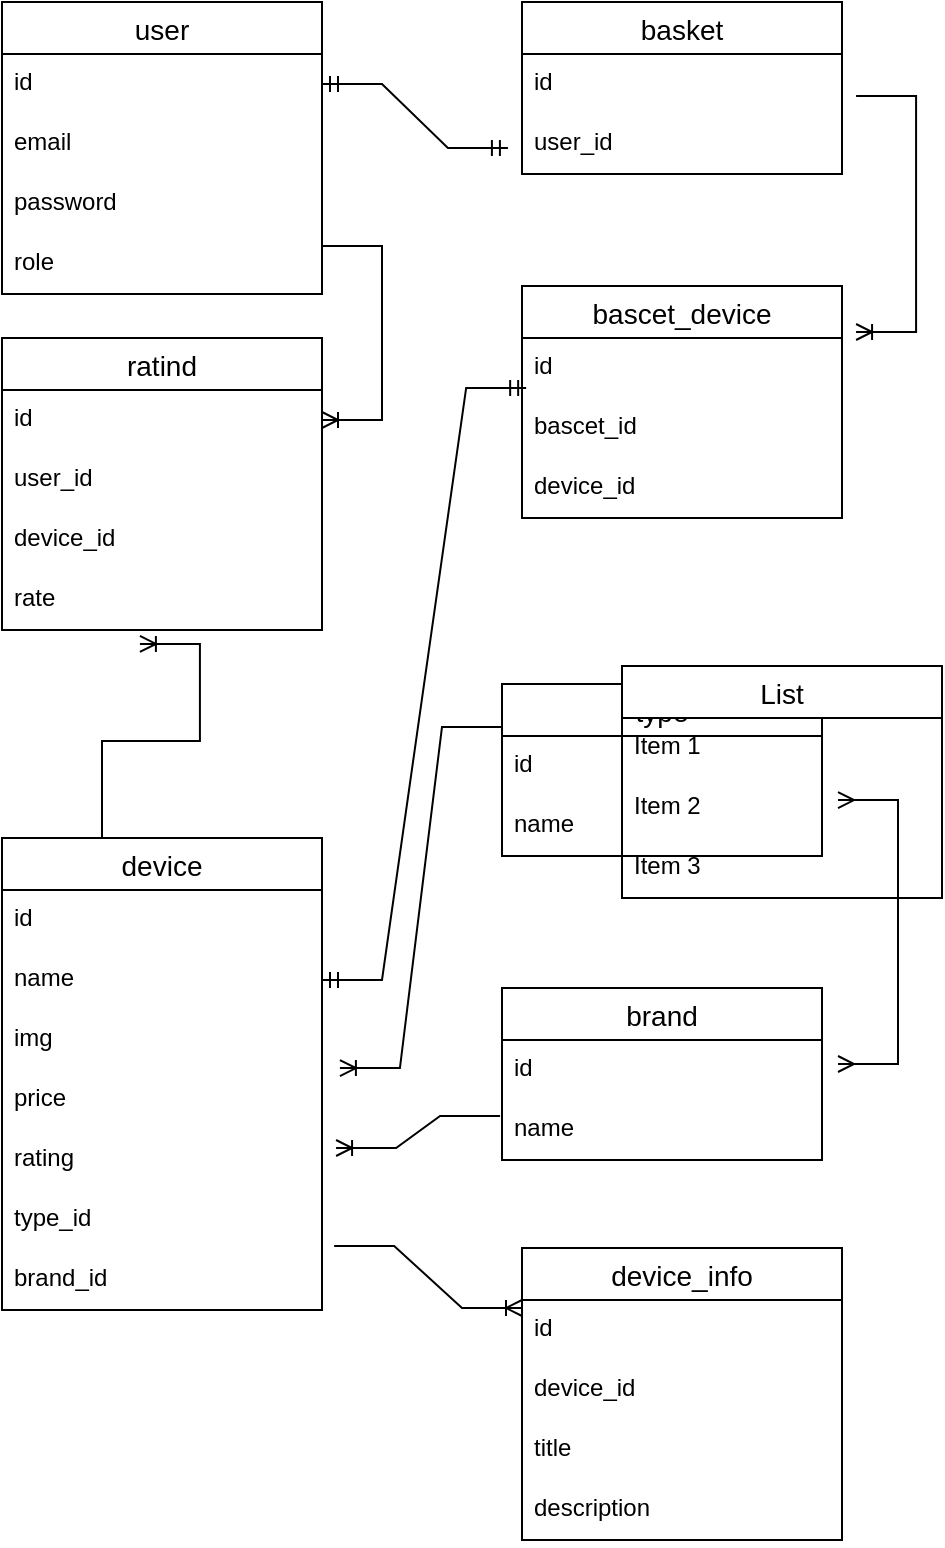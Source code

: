 <mxfile version="24.0.2" type="github">
  <diagram name="Страница — 1" id="bXWau6Zi7cJTLO_nMOoC">
    <mxGraphModel dx="1434" dy="784" grid="1" gridSize="10" guides="1" tooltips="1" connect="1" arrows="1" fold="1" page="1" pageScale="1" pageWidth="827" pageHeight="1169" math="0" shadow="0">
      <root>
        <mxCell id="0" />
        <mxCell id="1" parent="0" />
        <mxCell id="-EovpKLY-TRuiLmLjXJW-14" value="user" style="swimlane;fontStyle=0;childLayout=stackLayout;horizontal=1;startSize=26;horizontalStack=0;resizeParent=1;resizeParentMax=0;resizeLast=0;collapsible=1;marginBottom=0;align=center;fontSize=14;" vertex="1" parent="1">
          <mxGeometry x="20" y="18" width="160" height="146" as="geometry" />
        </mxCell>
        <mxCell id="-EovpKLY-TRuiLmLjXJW-15" value="id" style="text;strokeColor=none;fillColor=none;spacingLeft=4;spacingRight=4;overflow=hidden;rotatable=0;points=[[0,0.5],[1,0.5]];portConstraint=eastwest;fontSize=12;whiteSpace=wrap;html=1;" vertex="1" parent="-EovpKLY-TRuiLmLjXJW-14">
          <mxGeometry y="26" width="160" height="30" as="geometry" />
        </mxCell>
        <mxCell id="-EovpKLY-TRuiLmLjXJW-16" value="email" style="text;strokeColor=none;fillColor=none;spacingLeft=4;spacingRight=4;overflow=hidden;rotatable=0;points=[[0,0.5],[1,0.5]];portConstraint=eastwest;fontSize=12;whiteSpace=wrap;html=1;" vertex="1" parent="-EovpKLY-TRuiLmLjXJW-14">
          <mxGeometry y="56" width="160" height="30" as="geometry" />
        </mxCell>
        <mxCell id="-EovpKLY-TRuiLmLjXJW-17" value="password" style="text;strokeColor=none;fillColor=none;spacingLeft=4;spacingRight=4;overflow=hidden;rotatable=0;points=[[0,0.5],[1,0.5]];portConstraint=eastwest;fontSize=12;whiteSpace=wrap;html=1;" vertex="1" parent="-EovpKLY-TRuiLmLjXJW-14">
          <mxGeometry y="86" width="160" height="30" as="geometry" />
        </mxCell>
        <mxCell id="-EovpKLY-TRuiLmLjXJW-18" value="role" style="text;strokeColor=none;fillColor=none;spacingLeft=4;spacingRight=4;overflow=hidden;rotatable=0;points=[[0,0.5],[1,0.5]];portConstraint=eastwest;fontSize=12;whiteSpace=wrap;html=1;" vertex="1" parent="-EovpKLY-TRuiLmLjXJW-14">
          <mxGeometry y="116" width="160" height="30" as="geometry" />
        </mxCell>
        <mxCell id="-EovpKLY-TRuiLmLjXJW-19" value="basket" style="swimlane;fontStyle=0;childLayout=stackLayout;horizontal=1;startSize=26;horizontalStack=0;resizeParent=1;resizeParentMax=0;resizeLast=0;collapsible=1;marginBottom=0;align=center;fontSize=14;" vertex="1" parent="1">
          <mxGeometry x="280" y="18" width="160" height="86" as="geometry" />
        </mxCell>
        <mxCell id="-EovpKLY-TRuiLmLjXJW-20" value="id" style="text;strokeColor=none;fillColor=none;spacingLeft=4;spacingRight=4;overflow=hidden;rotatable=0;points=[[0,0.5],[1,0.5]];portConstraint=eastwest;fontSize=12;whiteSpace=wrap;html=1;" vertex="1" parent="-EovpKLY-TRuiLmLjXJW-19">
          <mxGeometry y="26" width="160" height="30" as="geometry" />
        </mxCell>
        <mxCell id="-EovpKLY-TRuiLmLjXJW-21" value="user_id" style="text;strokeColor=none;fillColor=none;spacingLeft=4;spacingRight=4;overflow=hidden;rotatable=0;points=[[0,0.5],[1,0.5]];portConstraint=eastwest;fontSize=12;whiteSpace=wrap;html=1;" vertex="1" parent="-EovpKLY-TRuiLmLjXJW-19">
          <mxGeometry y="56" width="160" height="30" as="geometry" />
        </mxCell>
        <mxCell id="-EovpKLY-TRuiLmLjXJW-24" value="" style="edgeStyle=entityRelationEdgeStyle;fontSize=12;html=1;endArrow=ERmandOne;startArrow=ERmandOne;rounded=0;exitX=1;exitY=0.5;exitDx=0;exitDy=0;entryX=-0.044;entryY=0.567;entryDx=0;entryDy=0;entryPerimeter=0;" edge="1" parent="1" source="-EovpKLY-TRuiLmLjXJW-15" target="-EovpKLY-TRuiLmLjXJW-21">
          <mxGeometry width="100" height="100" relative="1" as="geometry">
            <mxPoint x="210" y="278" as="sourcePoint" />
            <mxPoint x="310" y="178" as="targetPoint" />
          </mxGeometry>
        </mxCell>
        <mxCell id="-EovpKLY-TRuiLmLjXJW-25" value="device" style="swimlane;fontStyle=0;childLayout=stackLayout;horizontal=1;startSize=26;horizontalStack=0;resizeParent=1;resizeParentMax=0;resizeLast=0;collapsible=1;marginBottom=0;align=center;fontSize=14;" vertex="1" parent="1">
          <mxGeometry x="20" y="436" width="160" height="236" as="geometry" />
        </mxCell>
        <mxCell id="-EovpKLY-TRuiLmLjXJW-26" value="id" style="text;strokeColor=none;fillColor=none;spacingLeft=4;spacingRight=4;overflow=hidden;rotatable=0;points=[[0,0.5],[1,0.5]];portConstraint=eastwest;fontSize=12;whiteSpace=wrap;html=1;" vertex="1" parent="-EovpKLY-TRuiLmLjXJW-25">
          <mxGeometry y="26" width="160" height="30" as="geometry" />
        </mxCell>
        <mxCell id="-EovpKLY-TRuiLmLjXJW-27" value="name" style="text;strokeColor=none;fillColor=none;spacingLeft=4;spacingRight=4;overflow=hidden;rotatable=0;points=[[0,0.5],[1,0.5]];portConstraint=eastwest;fontSize=12;whiteSpace=wrap;html=1;" vertex="1" parent="-EovpKLY-TRuiLmLjXJW-25">
          <mxGeometry y="56" width="160" height="30" as="geometry" />
        </mxCell>
        <mxCell id="-EovpKLY-TRuiLmLjXJW-30" value="img" style="text;strokeColor=none;fillColor=none;spacingLeft=4;spacingRight=4;overflow=hidden;rotatable=0;points=[[0,0.5],[1,0.5]];portConstraint=eastwest;fontSize=12;whiteSpace=wrap;html=1;" vertex="1" parent="-EovpKLY-TRuiLmLjXJW-25">
          <mxGeometry y="86" width="160" height="30" as="geometry" />
        </mxCell>
        <mxCell id="-EovpKLY-TRuiLmLjXJW-28" value="price" style="text;strokeColor=none;fillColor=none;spacingLeft=4;spacingRight=4;overflow=hidden;rotatable=0;points=[[0,0.5],[1,0.5]];portConstraint=eastwest;fontSize=12;whiteSpace=wrap;html=1;" vertex="1" parent="-EovpKLY-TRuiLmLjXJW-25">
          <mxGeometry y="116" width="160" height="30" as="geometry" />
        </mxCell>
        <mxCell id="-EovpKLY-TRuiLmLjXJW-29" value="rating" style="text;strokeColor=none;fillColor=none;spacingLeft=4;spacingRight=4;overflow=hidden;rotatable=0;points=[[0,0.5],[1,0.5]];portConstraint=eastwest;fontSize=12;whiteSpace=wrap;html=1;" vertex="1" parent="-EovpKLY-TRuiLmLjXJW-25">
          <mxGeometry y="146" width="160" height="30" as="geometry" />
        </mxCell>
        <mxCell id="-EovpKLY-TRuiLmLjXJW-31" value="type_id" style="text;strokeColor=none;fillColor=none;spacingLeft=4;spacingRight=4;overflow=hidden;rotatable=0;points=[[0,0.5],[1,0.5]];portConstraint=eastwest;fontSize=12;whiteSpace=wrap;html=1;" vertex="1" parent="-EovpKLY-TRuiLmLjXJW-25">
          <mxGeometry y="176" width="160" height="30" as="geometry" />
        </mxCell>
        <mxCell id="-EovpKLY-TRuiLmLjXJW-32" value="brand_id" style="text;strokeColor=none;fillColor=none;spacingLeft=4;spacingRight=4;overflow=hidden;rotatable=0;points=[[0,0.5],[1,0.5]];portConstraint=eastwest;fontSize=12;whiteSpace=wrap;html=1;" vertex="1" parent="-EovpKLY-TRuiLmLjXJW-25">
          <mxGeometry y="206" width="160" height="30" as="geometry" />
        </mxCell>
        <mxCell id="-EovpKLY-TRuiLmLjXJW-33" value="type" style="swimlane;fontStyle=0;childLayout=stackLayout;horizontal=1;startSize=26;horizontalStack=0;resizeParent=1;resizeParentMax=0;resizeLast=0;collapsible=1;marginBottom=0;align=center;fontSize=14;" vertex="1" parent="1">
          <mxGeometry x="270" y="359" width="160" height="86" as="geometry" />
        </mxCell>
        <mxCell id="-EovpKLY-TRuiLmLjXJW-34" value="id" style="text;strokeColor=none;fillColor=none;spacingLeft=4;spacingRight=4;overflow=hidden;rotatable=0;points=[[0,0.5],[1,0.5]];portConstraint=eastwest;fontSize=12;whiteSpace=wrap;html=1;" vertex="1" parent="-EovpKLY-TRuiLmLjXJW-33">
          <mxGeometry y="26" width="160" height="30" as="geometry" />
        </mxCell>
        <mxCell id="-EovpKLY-TRuiLmLjXJW-35" value="name" style="text;strokeColor=none;fillColor=none;spacingLeft=4;spacingRight=4;overflow=hidden;rotatable=0;points=[[0,0.5],[1,0.5]];portConstraint=eastwest;fontSize=12;whiteSpace=wrap;html=1;" vertex="1" parent="-EovpKLY-TRuiLmLjXJW-33">
          <mxGeometry y="56" width="160" height="30" as="geometry" />
        </mxCell>
        <mxCell id="-EovpKLY-TRuiLmLjXJW-37" value="brand" style="swimlane;fontStyle=0;childLayout=stackLayout;horizontal=1;startSize=26;horizontalStack=0;resizeParent=1;resizeParentMax=0;resizeLast=0;collapsible=1;marginBottom=0;align=center;fontSize=14;" vertex="1" parent="1">
          <mxGeometry x="270" y="511" width="160" height="86" as="geometry" />
        </mxCell>
        <mxCell id="-EovpKLY-TRuiLmLjXJW-38" value="id" style="text;strokeColor=none;fillColor=none;spacingLeft=4;spacingRight=4;overflow=hidden;rotatable=0;points=[[0,0.5],[1,0.5]];portConstraint=eastwest;fontSize=12;whiteSpace=wrap;html=1;" vertex="1" parent="-EovpKLY-TRuiLmLjXJW-37">
          <mxGeometry y="26" width="160" height="30" as="geometry" />
        </mxCell>
        <mxCell id="-EovpKLY-TRuiLmLjXJW-39" value="name" style="text;strokeColor=none;fillColor=none;spacingLeft=4;spacingRight=4;overflow=hidden;rotatable=0;points=[[0,0.5],[1,0.5]];portConstraint=eastwest;fontSize=12;whiteSpace=wrap;html=1;" vertex="1" parent="-EovpKLY-TRuiLmLjXJW-37">
          <mxGeometry y="56" width="160" height="30" as="geometry" />
        </mxCell>
        <mxCell id="-EovpKLY-TRuiLmLjXJW-41" value="" style="edgeStyle=entityRelationEdgeStyle;fontSize=12;html=1;endArrow=ERoneToMany;rounded=0;exitX=-0.006;exitY=0.267;exitDx=0;exitDy=0;exitPerimeter=0;entryX=1.044;entryY=1.3;entryDx=0;entryDy=0;entryPerimeter=0;" edge="1" parent="1" source="-EovpKLY-TRuiLmLjXJW-39" target="-EovpKLY-TRuiLmLjXJW-28">
          <mxGeometry width="100" height="100" relative="1" as="geometry">
            <mxPoint x="100" y="801" as="sourcePoint" />
            <mxPoint x="200" y="701" as="targetPoint" />
          </mxGeometry>
        </mxCell>
        <mxCell id="-EovpKLY-TRuiLmLjXJW-42" value="" style="edgeStyle=entityRelationEdgeStyle;fontSize=12;html=1;endArrow=ERoneToMany;rounded=0;exitX=0;exitY=0.25;exitDx=0;exitDy=0;entryX=1.056;entryY=0.967;entryDx=0;entryDy=0;entryPerimeter=0;" edge="1" parent="1" source="-EovpKLY-TRuiLmLjXJW-33" target="-EovpKLY-TRuiLmLjXJW-30">
          <mxGeometry width="100" height="100" relative="1" as="geometry">
            <mxPoint x="230" y="391" as="sourcePoint" />
            <mxPoint x="330" y="291" as="targetPoint" />
          </mxGeometry>
        </mxCell>
        <mxCell id="-EovpKLY-TRuiLmLjXJW-43" value="" style="edgeStyle=entityRelationEdgeStyle;fontSize=12;html=1;endArrow=ERmany;startArrow=ERmany;rounded=0;exitX=1.05;exitY=0.4;exitDx=0;exitDy=0;entryX=1.05;entryY=0.067;entryDx=0;entryDy=0;entryPerimeter=0;exitPerimeter=0;" edge="1" parent="1" source="-EovpKLY-TRuiLmLjXJW-38" target="-EovpKLY-TRuiLmLjXJW-35">
          <mxGeometry width="100" height="100" relative="1" as="geometry">
            <mxPoint x="540" y="489" as="sourcePoint" />
            <mxPoint x="528" y="431" as="targetPoint" />
          </mxGeometry>
        </mxCell>
        <mxCell id="-EovpKLY-TRuiLmLjXJW-44" value="device_info" style="swimlane;fontStyle=0;childLayout=stackLayout;horizontal=1;startSize=26;horizontalStack=0;resizeParent=1;resizeParentMax=0;resizeLast=0;collapsible=1;marginBottom=0;align=center;fontSize=14;" vertex="1" parent="1">
          <mxGeometry x="280" y="641" width="160" height="146" as="geometry" />
        </mxCell>
        <mxCell id="-EovpKLY-TRuiLmLjXJW-45" value="id" style="text;strokeColor=none;fillColor=none;spacingLeft=4;spacingRight=4;overflow=hidden;rotatable=0;points=[[0,0.5],[1,0.5]];portConstraint=eastwest;fontSize=12;whiteSpace=wrap;html=1;" vertex="1" parent="-EovpKLY-TRuiLmLjXJW-44">
          <mxGeometry y="26" width="160" height="30" as="geometry" />
        </mxCell>
        <mxCell id="-EovpKLY-TRuiLmLjXJW-46" value="device_id" style="text;strokeColor=none;fillColor=none;spacingLeft=4;spacingRight=4;overflow=hidden;rotatable=0;points=[[0,0.5],[1,0.5]];portConstraint=eastwest;fontSize=12;whiteSpace=wrap;html=1;" vertex="1" parent="-EovpKLY-TRuiLmLjXJW-44">
          <mxGeometry y="56" width="160" height="30" as="geometry" />
        </mxCell>
        <mxCell id="-EovpKLY-TRuiLmLjXJW-47" value="title" style="text;strokeColor=none;fillColor=none;spacingLeft=4;spacingRight=4;overflow=hidden;rotatable=0;points=[[0,0.5],[1,0.5]];portConstraint=eastwest;fontSize=12;whiteSpace=wrap;html=1;" vertex="1" parent="-EovpKLY-TRuiLmLjXJW-44">
          <mxGeometry y="86" width="160" height="30" as="geometry" />
        </mxCell>
        <mxCell id="-EovpKLY-TRuiLmLjXJW-49" value="description" style="text;strokeColor=none;fillColor=none;spacingLeft=4;spacingRight=4;overflow=hidden;rotatable=0;points=[[0,0.5],[1,0.5]];portConstraint=eastwest;fontSize=12;whiteSpace=wrap;html=1;" vertex="1" parent="-EovpKLY-TRuiLmLjXJW-44">
          <mxGeometry y="116" width="160" height="30" as="geometry" />
        </mxCell>
        <mxCell id="-EovpKLY-TRuiLmLjXJW-50" value="" style="edgeStyle=entityRelationEdgeStyle;fontSize=12;html=1;endArrow=ERoneToMany;rounded=0;exitX=1.038;exitY=-0.067;exitDx=0;exitDy=0;exitPerimeter=0;" edge="1" parent="1" source="-EovpKLY-TRuiLmLjXJW-32">
          <mxGeometry width="100" height="100" relative="1" as="geometry">
            <mxPoint x="180" y="671" as="sourcePoint" />
            <mxPoint x="280" y="671" as="targetPoint" />
          </mxGeometry>
        </mxCell>
        <mxCell id="-EovpKLY-TRuiLmLjXJW-51" value="bascet_device" style="swimlane;fontStyle=0;childLayout=stackLayout;horizontal=1;startSize=26;horizontalStack=0;resizeParent=1;resizeParentMax=0;resizeLast=0;collapsible=1;marginBottom=0;align=center;fontSize=14;" vertex="1" parent="1">
          <mxGeometry x="280" y="160" width="160" height="116" as="geometry" />
        </mxCell>
        <mxCell id="-EovpKLY-TRuiLmLjXJW-52" value="id" style="text;strokeColor=none;fillColor=none;spacingLeft=4;spacingRight=4;overflow=hidden;rotatable=0;points=[[0,0.5],[1,0.5]];portConstraint=eastwest;fontSize=12;whiteSpace=wrap;html=1;" vertex="1" parent="-EovpKLY-TRuiLmLjXJW-51">
          <mxGeometry y="26" width="160" height="30" as="geometry" />
        </mxCell>
        <mxCell id="-EovpKLY-TRuiLmLjXJW-53" value="bascet_id" style="text;strokeColor=none;fillColor=none;spacingLeft=4;spacingRight=4;overflow=hidden;rotatable=0;points=[[0,0.5],[1,0.5]];portConstraint=eastwest;fontSize=12;whiteSpace=wrap;html=1;" vertex="1" parent="-EovpKLY-TRuiLmLjXJW-51">
          <mxGeometry y="56" width="160" height="30" as="geometry" />
        </mxCell>
        <mxCell id="-EovpKLY-TRuiLmLjXJW-54" value="device_id" style="text;strokeColor=none;fillColor=none;spacingLeft=4;spacingRight=4;overflow=hidden;rotatable=0;points=[[0,0.5],[1,0.5]];portConstraint=eastwest;fontSize=12;whiteSpace=wrap;html=1;" vertex="1" parent="-EovpKLY-TRuiLmLjXJW-51">
          <mxGeometry y="86" width="160" height="30" as="geometry" />
        </mxCell>
        <mxCell id="-EovpKLY-TRuiLmLjXJW-55" value="" style="edgeStyle=entityRelationEdgeStyle;fontSize=12;html=1;endArrow=ERoneToMany;rounded=0;exitX=1.044;exitY=-0.3;exitDx=0;exitDy=0;exitPerimeter=0;entryX=1.044;entryY=-0.1;entryDx=0;entryDy=0;entryPerimeter=0;" edge="1" parent="1" source="-EovpKLY-TRuiLmLjXJW-21" target="-EovpKLY-TRuiLmLjXJW-52">
          <mxGeometry width="100" height="100" relative="1" as="geometry">
            <mxPoint x="470" y="200" as="sourcePoint" />
            <mxPoint x="570" y="100" as="targetPoint" />
          </mxGeometry>
        </mxCell>
        <mxCell id="-EovpKLY-TRuiLmLjXJW-56" value="" style="edgeStyle=entityRelationEdgeStyle;fontSize=12;html=1;endArrow=ERmandOne;startArrow=ERmandOne;rounded=0;entryX=0.013;entryY=0.833;entryDx=0;entryDy=0;entryPerimeter=0;exitX=1;exitY=0.5;exitDx=0;exitDy=0;" edge="1" parent="1" source="-EovpKLY-TRuiLmLjXJW-27" target="-EovpKLY-TRuiLmLjXJW-52">
          <mxGeometry width="100" height="100" relative="1" as="geometry">
            <mxPoint x="150" y="320" as="sourcePoint" />
            <mxPoint x="250" y="220" as="targetPoint" />
          </mxGeometry>
        </mxCell>
        <mxCell id="-EovpKLY-TRuiLmLjXJW-57" value="List" style="swimlane;fontStyle=0;childLayout=stackLayout;horizontal=1;startSize=26;horizontalStack=0;resizeParent=1;resizeParentMax=0;resizeLast=0;collapsible=1;marginBottom=0;align=center;fontSize=14;" vertex="1" parent="1">
          <mxGeometry x="330" y="350" width="160" height="116" as="geometry" />
        </mxCell>
        <mxCell id="-EovpKLY-TRuiLmLjXJW-58" value="Item 1" style="text;strokeColor=none;fillColor=none;spacingLeft=4;spacingRight=4;overflow=hidden;rotatable=0;points=[[0,0.5],[1,0.5]];portConstraint=eastwest;fontSize=12;whiteSpace=wrap;html=1;" vertex="1" parent="-EovpKLY-TRuiLmLjXJW-57">
          <mxGeometry y="26" width="160" height="30" as="geometry" />
        </mxCell>
        <mxCell id="-EovpKLY-TRuiLmLjXJW-59" value="Item 2" style="text;strokeColor=none;fillColor=none;spacingLeft=4;spacingRight=4;overflow=hidden;rotatable=0;points=[[0,0.5],[1,0.5]];portConstraint=eastwest;fontSize=12;whiteSpace=wrap;html=1;" vertex="1" parent="-EovpKLY-TRuiLmLjXJW-57">
          <mxGeometry y="56" width="160" height="30" as="geometry" />
        </mxCell>
        <mxCell id="-EovpKLY-TRuiLmLjXJW-60" value="Item 3" style="text;strokeColor=none;fillColor=none;spacingLeft=4;spacingRight=4;overflow=hidden;rotatable=0;points=[[0,0.5],[1,0.5]];portConstraint=eastwest;fontSize=12;whiteSpace=wrap;html=1;" vertex="1" parent="-EovpKLY-TRuiLmLjXJW-57">
          <mxGeometry y="86" width="160" height="30" as="geometry" />
        </mxCell>
        <mxCell id="-EovpKLY-TRuiLmLjXJW-61" value="ratind" style="swimlane;fontStyle=0;childLayout=stackLayout;horizontal=1;startSize=26;horizontalStack=0;resizeParent=1;resizeParentMax=0;resizeLast=0;collapsible=1;marginBottom=0;align=center;fontSize=14;" vertex="1" parent="1">
          <mxGeometry x="20" y="186" width="160" height="146" as="geometry" />
        </mxCell>
        <mxCell id="-EovpKLY-TRuiLmLjXJW-62" value="id" style="text;strokeColor=none;fillColor=none;spacingLeft=4;spacingRight=4;overflow=hidden;rotatable=0;points=[[0,0.5],[1,0.5]];portConstraint=eastwest;fontSize=12;whiteSpace=wrap;html=1;" vertex="1" parent="-EovpKLY-TRuiLmLjXJW-61">
          <mxGeometry y="26" width="160" height="30" as="geometry" />
        </mxCell>
        <mxCell id="-EovpKLY-TRuiLmLjXJW-63" value="user_id" style="text;strokeColor=none;fillColor=none;spacingLeft=4;spacingRight=4;overflow=hidden;rotatable=0;points=[[0,0.5],[1,0.5]];portConstraint=eastwest;fontSize=12;whiteSpace=wrap;html=1;" vertex="1" parent="-EovpKLY-TRuiLmLjXJW-61">
          <mxGeometry y="56" width="160" height="30" as="geometry" />
        </mxCell>
        <mxCell id="-EovpKLY-TRuiLmLjXJW-64" value="device_id" style="text;strokeColor=none;fillColor=none;spacingLeft=4;spacingRight=4;overflow=hidden;rotatable=0;points=[[0,0.5],[1,0.5]];portConstraint=eastwest;fontSize=12;whiteSpace=wrap;html=1;" vertex="1" parent="-EovpKLY-TRuiLmLjXJW-61">
          <mxGeometry y="86" width="160" height="30" as="geometry" />
        </mxCell>
        <mxCell id="-EovpKLY-TRuiLmLjXJW-65" value="rate" style="text;strokeColor=none;fillColor=none;spacingLeft=4;spacingRight=4;overflow=hidden;rotatable=0;points=[[0,0.5],[1,0.5]];portConstraint=eastwest;fontSize=12;whiteSpace=wrap;html=1;" vertex="1" parent="-EovpKLY-TRuiLmLjXJW-61">
          <mxGeometry y="116" width="160" height="30" as="geometry" />
        </mxCell>
        <mxCell id="-EovpKLY-TRuiLmLjXJW-66" value="" style="edgeStyle=entityRelationEdgeStyle;fontSize=12;html=1;endArrow=ERoneToMany;rounded=0;entryX=1;entryY=0.5;entryDx=0;entryDy=0;" edge="1" parent="1" target="-EovpKLY-TRuiLmLjXJW-62">
          <mxGeometry width="100" height="100" relative="1" as="geometry">
            <mxPoint x="180" y="140" as="sourcePoint" />
            <mxPoint x="280" y="40" as="targetPoint" />
          </mxGeometry>
        </mxCell>
        <mxCell id="-EovpKLY-TRuiLmLjXJW-67" value="" style="edgeStyle=entityRelationEdgeStyle;fontSize=12;html=1;endArrow=ERoneToMany;rounded=0;entryX=0.431;entryY=1.233;entryDx=0;entryDy=0;entryPerimeter=0;exitX=0.5;exitY=0;exitDx=0;exitDy=0;" edge="1" parent="1" source="-EovpKLY-TRuiLmLjXJW-25" target="-EovpKLY-TRuiLmLjXJW-65">
          <mxGeometry width="100" height="100" relative="1" as="geometry">
            <mxPoint x="160" y="360" as="sourcePoint" />
            <mxPoint x="220" y="280" as="targetPoint" />
            <Array as="points">
              <mxPoint x="208.96" y="317.01" />
              <mxPoint x="218.96" y="327.01" />
              <mxPoint x="218.96" y="327.01" />
            </Array>
          </mxGeometry>
        </mxCell>
      </root>
    </mxGraphModel>
  </diagram>
</mxfile>
